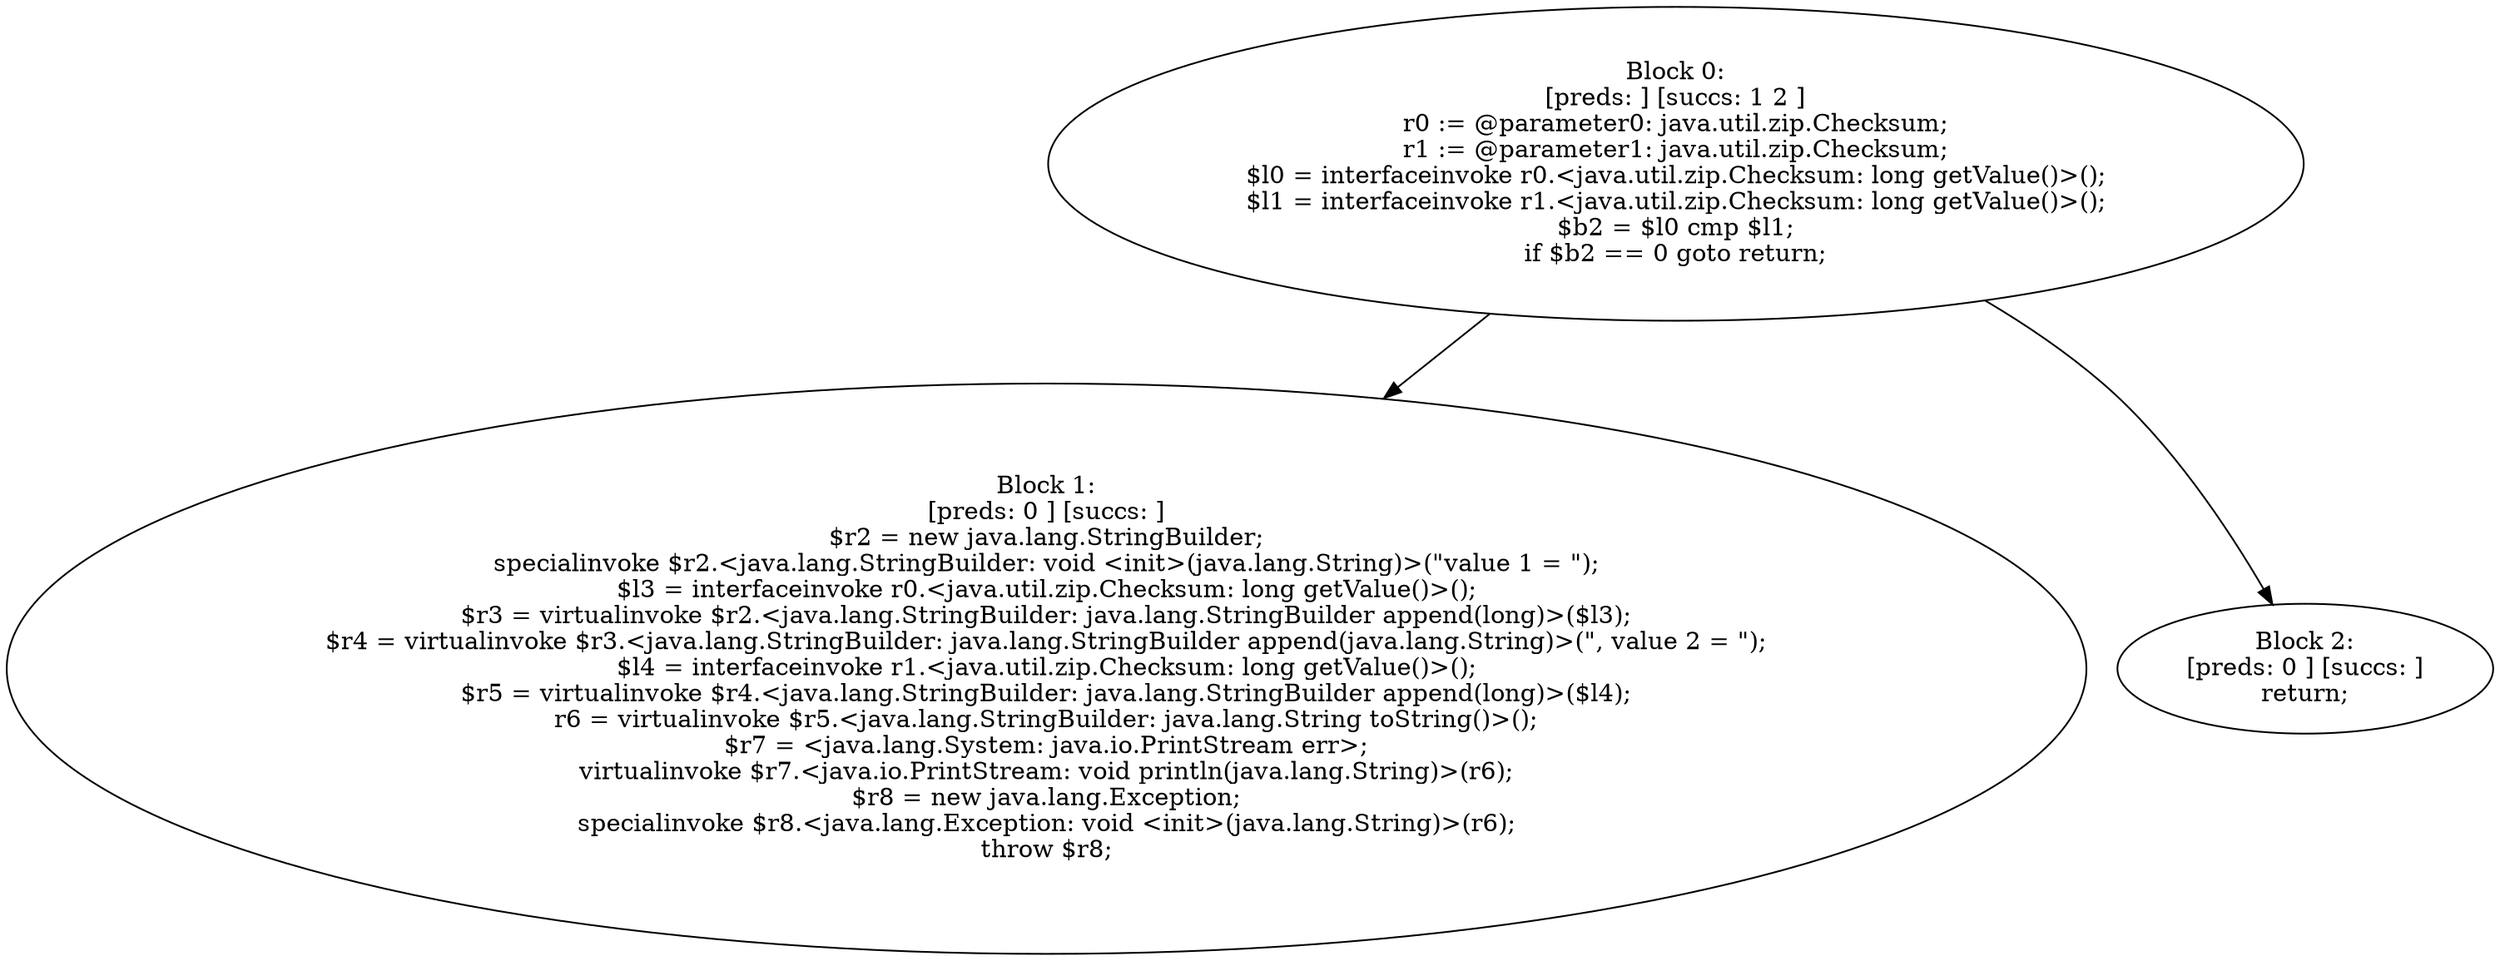 digraph "unitGraph" {
    "Block 0:
[preds: ] [succs: 1 2 ]
r0 := @parameter0: java.util.zip.Checksum;
r1 := @parameter1: java.util.zip.Checksum;
$l0 = interfaceinvoke r0.<java.util.zip.Checksum: long getValue()>();
$l1 = interfaceinvoke r1.<java.util.zip.Checksum: long getValue()>();
$b2 = $l0 cmp $l1;
if $b2 == 0 goto return;
"
    "Block 1:
[preds: 0 ] [succs: ]
$r2 = new java.lang.StringBuilder;
specialinvoke $r2.<java.lang.StringBuilder: void <init>(java.lang.String)>(\"value 1 = \");
$l3 = interfaceinvoke r0.<java.util.zip.Checksum: long getValue()>();
$r3 = virtualinvoke $r2.<java.lang.StringBuilder: java.lang.StringBuilder append(long)>($l3);
$r4 = virtualinvoke $r3.<java.lang.StringBuilder: java.lang.StringBuilder append(java.lang.String)>(\", value 2 = \");
$l4 = interfaceinvoke r1.<java.util.zip.Checksum: long getValue()>();
$r5 = virtualinvoke $r4.<java.lang.StringBuilder: java.lang.StringBuilder append(long)>($l4);
r6 = virtualinvoke $r5.<java.lang.StringBuilder: java.lang.String toString()>();
$r7 = <java.lang.System: java.io.PrintStream err>;
virtualinvoke $r7.<java.io.PrintStream: void println(java.lang.String)>(r6);
$r8 = new java.lang.Exception;
specialinvoke $r8.<java.lang.Exception: void <init>(java.lang.String)>(r6);
throw $r8;
"
    "Block 2:
[preds: 0 ] [succs: ]
return;
"
    "Block 0:
[preds: ] [succs: 1 2 ]
r0 := @parameter0: java.util.zip.Checksum;
r1 := @parameter1: java.util.zip.Checksum;
$l0 = interfaceinvoke r0.<java.util.zip.Checksum: long getValue()>();
$l1 = interfaceinvoke r1.<java.util.zip.Checksum: long getValue()>();
$b2 = $l0 cmp $l1;
if $b2 == 0 goto return;
"->"Block 1:
[preds: 0 ] [succs: ]
$r2 = new java.lang.StringBuilder;
specialinvoke $r2.<java.lang.StringBuilder: void <init>(java.lang.String)>(\"value 1 = \");
$l3 = interfaceinvoke r0.<java.util.zip.Checksum: long getValue()>();
$r3 = virtualinvoke $r2.<java.lang.StringBuilder: java.lang.StringBuilder append(long)>($l3);
$r4 = virtualinvoke $r3.<java.lang.StringBuilder: java.lang.StringBuilder append(java.lang.String)>(\", value 2 = \");
$l4 = interfaceinvoke r1.<java.util.zip.Checksum: long getValue()>();
$r5 = virtualinvoke $r4.<java.lang.StringBuilder: java.lang.StringBuilder append(long)>($l4);
r6 = virtualinvoke $r5.<java.lang.StringBuilder: java.lang.String toString()>();
$r7 = <java.lang.System: java.io.PrintStream err>;
virtualinvoke $r7.<java.io.PrintStream: void println(java.lang.String)>(r6);
$r8 = new java.lang.Exception;
specialinvoke $r8.<java.lang.Exception: void <init>(java.lang.String)>(r6);
throw $r8;
";
    "Block 0:
[preds: ] [succs: 1 2 ]
r0 := @parameter0: java.util.zip.Checksum;
r1 := @parameter1: java.util.zip.Checksum;
$l0 = interfaceinvoke r0.<java.util.zip.Checksum: long getValue()>();
$l1 = interfaceinvoke r1.<java.util.zip.Checksum: long getValue()>();
$b2 = $l0 cmp $l1;
if $b2 == 0 goto return;
"->"Block 2:
[preds: 0 ] [succs: ]
return;
";
}
